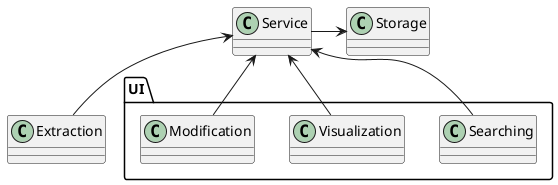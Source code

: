 @startuml

class "Extraction" as E 
' {
    ' package Crawling {}
    ' package Parsing {}
    ' package Transforming {}
    ' package Writing {}

    ' Parsing <- Crawling
    ' Transforming <- Parsing
    ' Writing <- Transforming
' }

class "Storage" as S

' package "Abstraction" as A {}

class "Service" as Sv

' package API {}

' package "Adaptor" as Ad {}

package "UI" as UI {
    class Searching
    class Visualization
    class Modification

    ' Searching -[hidden]do- Visualization
    ' Visualization -[hidden]do- Modification
}

' API <-up- E : write
Sv <-down- E
' Sv --> E: "read KB"
S <-left- Sv
' A <- API
' Ad -do-> API
' UI -l-> Ad
' UI -l-> Sv

Sv <-- Searching
Sv <-- Visualization
Sv <-- Modification

@enduml